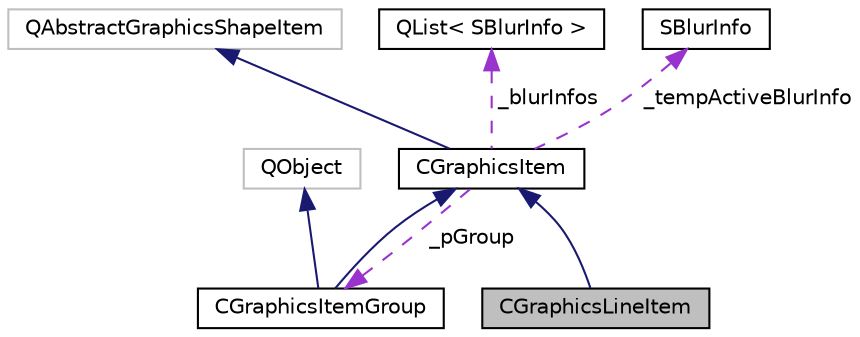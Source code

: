 digraph "CGraphicsLineItem"
{
  edge [fontname="Helvetica",fontsize="10",labelfontname="Helvetica",labelfontsize="10"];
  node [fontname="Helvetica",fontsize="10",shape=record];
  Node3 [label="CGraphicsLineItem",height=0.2,width=0.4,color="black", fillcolor="grey75", style="filled", fontcolor="black"];
  Node4 -> Node3 [dir="back",color="midnightblue",fontsize="10",style="solid",fontname="Helvetica"];
  Node4 [label="CGraphicsItem",height=0.2,width=0.4,color="black", fillcolor="white", style="filled",URL="$class_c_graphics_item.html"];
  Node5 -> Node4 [dir="back",color="midnightblue",fontsize="10",style="solid",fontname="Helvetica"];
  Node5 [label="QAbstractGraphicsShapeItem",height=0.2,width=0.4,color="grey75", fillcolor="white", style="filled"];
  Node6 -> Node4 [dir="back",color="darkorchid3",fontsize="10",style="dashed",label=" _blurInfos" ,fontname="Helvetica"];
  Node6 [label="QList\< SBlurInfo \>",height=0.2,width=0.4,color="black", fillcolor="white", style="filled",URL="$class_q_list.html"];
  Node7 -> Node4 [dir="back",color="darkorchid3",fontsize="10",style="dashed",label=" _pGroup" ,fontname="Helvetica"];
  Node7 [label="CGraphicsItemGroup",height=0.2,width=0.4,color="black", fillcolor="white", style="filled",URL="$class_c_graphics_item_group.html",tooltip="The CGraphicsItemGroup class 组合图元管理类 所有的图元操作都通过该类执行。 "];
  Node8 -> Node7 [dir="back",color="midnightblue",fontsize="10",style="solid",fontname="Helvetica"];
  Node8 [label="QObject",height=0.2,width=0.4,color="grey75", fillcolor="white", style="filled"];
  Node4 -> Node7 [dir="back",color="midnightblue",fontsize="10",style="solid",fontname="Helvetica"];
  Node9 -> Node4 [dir="back",color="darkorchid3",fontsize="10",style="dashed",label=" _tempActiveBlurInfo" ,fontname="Helvetica"];
  Node9 [label="SBlurInfo",height=0.2,width=0.4,color="black", fillcolor="white", style="filled",URL="$struct_s_blur_info.html"];
}
